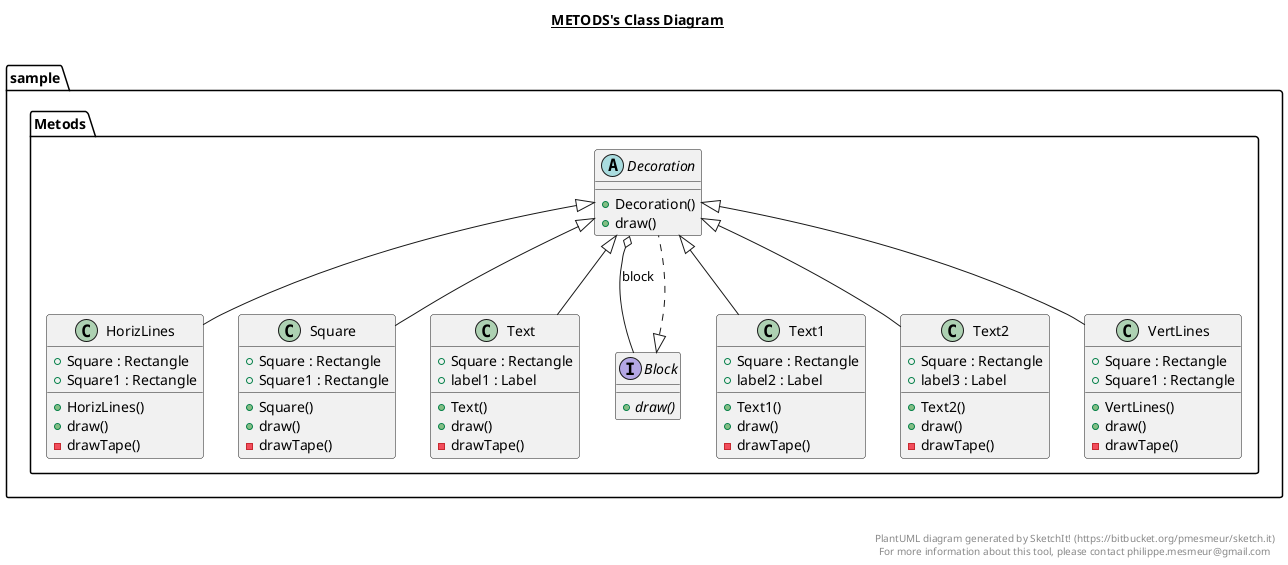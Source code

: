 @startuml

title __METODS's Class Diagram__\n

  namespace sample {
    namespace Metods {
      interface sample.Metods.Block {
          {abstract} + draw()
      }
    }
  }
  

  namespace sample {
    namespace Metods {
      abstract class sample.Metods.Decoration {
          + Decoration()
          + draw()
      }
    }
  }
  

  namespace sample {
    namespace Metods {
      class sample.Metods.HorizLines {
          + Square : Rectangle
          + Square1 : Rectangle
          + HorizLines()
          + draw()
          - drawTape()
      }
    }
  }
  

  namespace sample {
    namespace Metods {
      class sample.Metods.Square {
          + Square : Rectangle
          + Square1 : Rectangle
          + Square()
          + draw()
          - drawTape()
      }
    }
  }
  

  namespace sample {
    namespace Metods {
      class sample.Metods.Text {
          + Square : Rectangle
          + label1 : Label
          + Text()
          + draw()
          - drawTape()
      }
    }
  }
  

  namespace sample {
    namespace Metods {
      class sample.Metods.Text1 {
          + Square : Rectangle
          + label2 : Label
          + Text1()
          + draw()
          - drawTape()
      }
    }
  }
  

  namespace sample {
    namespace Metods {
      class sample.Metods.Text2 {
          + Square : Rectangle
          + label3 : Label
          + Text2()
          + draw()
          - drawTape()
      }
    }
  }
  

  namespace sample {
    namespace Metods {
      class sample.Metods.VertLines {
          + Square : Rectangle
          + Square1 : Rectangle
          + VertLines()
          + draw()
          - drawTape()
      }
    }
  }
  

  sample.Metods.Decoration .up.|> sample.Metods.Block
  sample.Metods.Decoration o-- sample.Metods.Block : block
  sample.Metods.HorizLines -up-|> sample.Metods.Decoration
  sample.Metods.Square -up-|> sample.Metods.Decoration
  sample.Metods.Text -up-|> sample.Metods.Decoration
  sample.Metods.Text1 -up-|> sample.Metods.Decoration
  sample.Metods.Text2 -up-|> sample.Metods.Decoration
  sample.Metods.VertLines -up-|> sample.Metods.Decoration


right footer


PlantUML diagram generated by SketchIt! (https://bitbucket.org/pmesmeur/sketch.it)
For more information about this tool, please contact philippe.mesmeur@gmail.com
endfooter

@enduml

